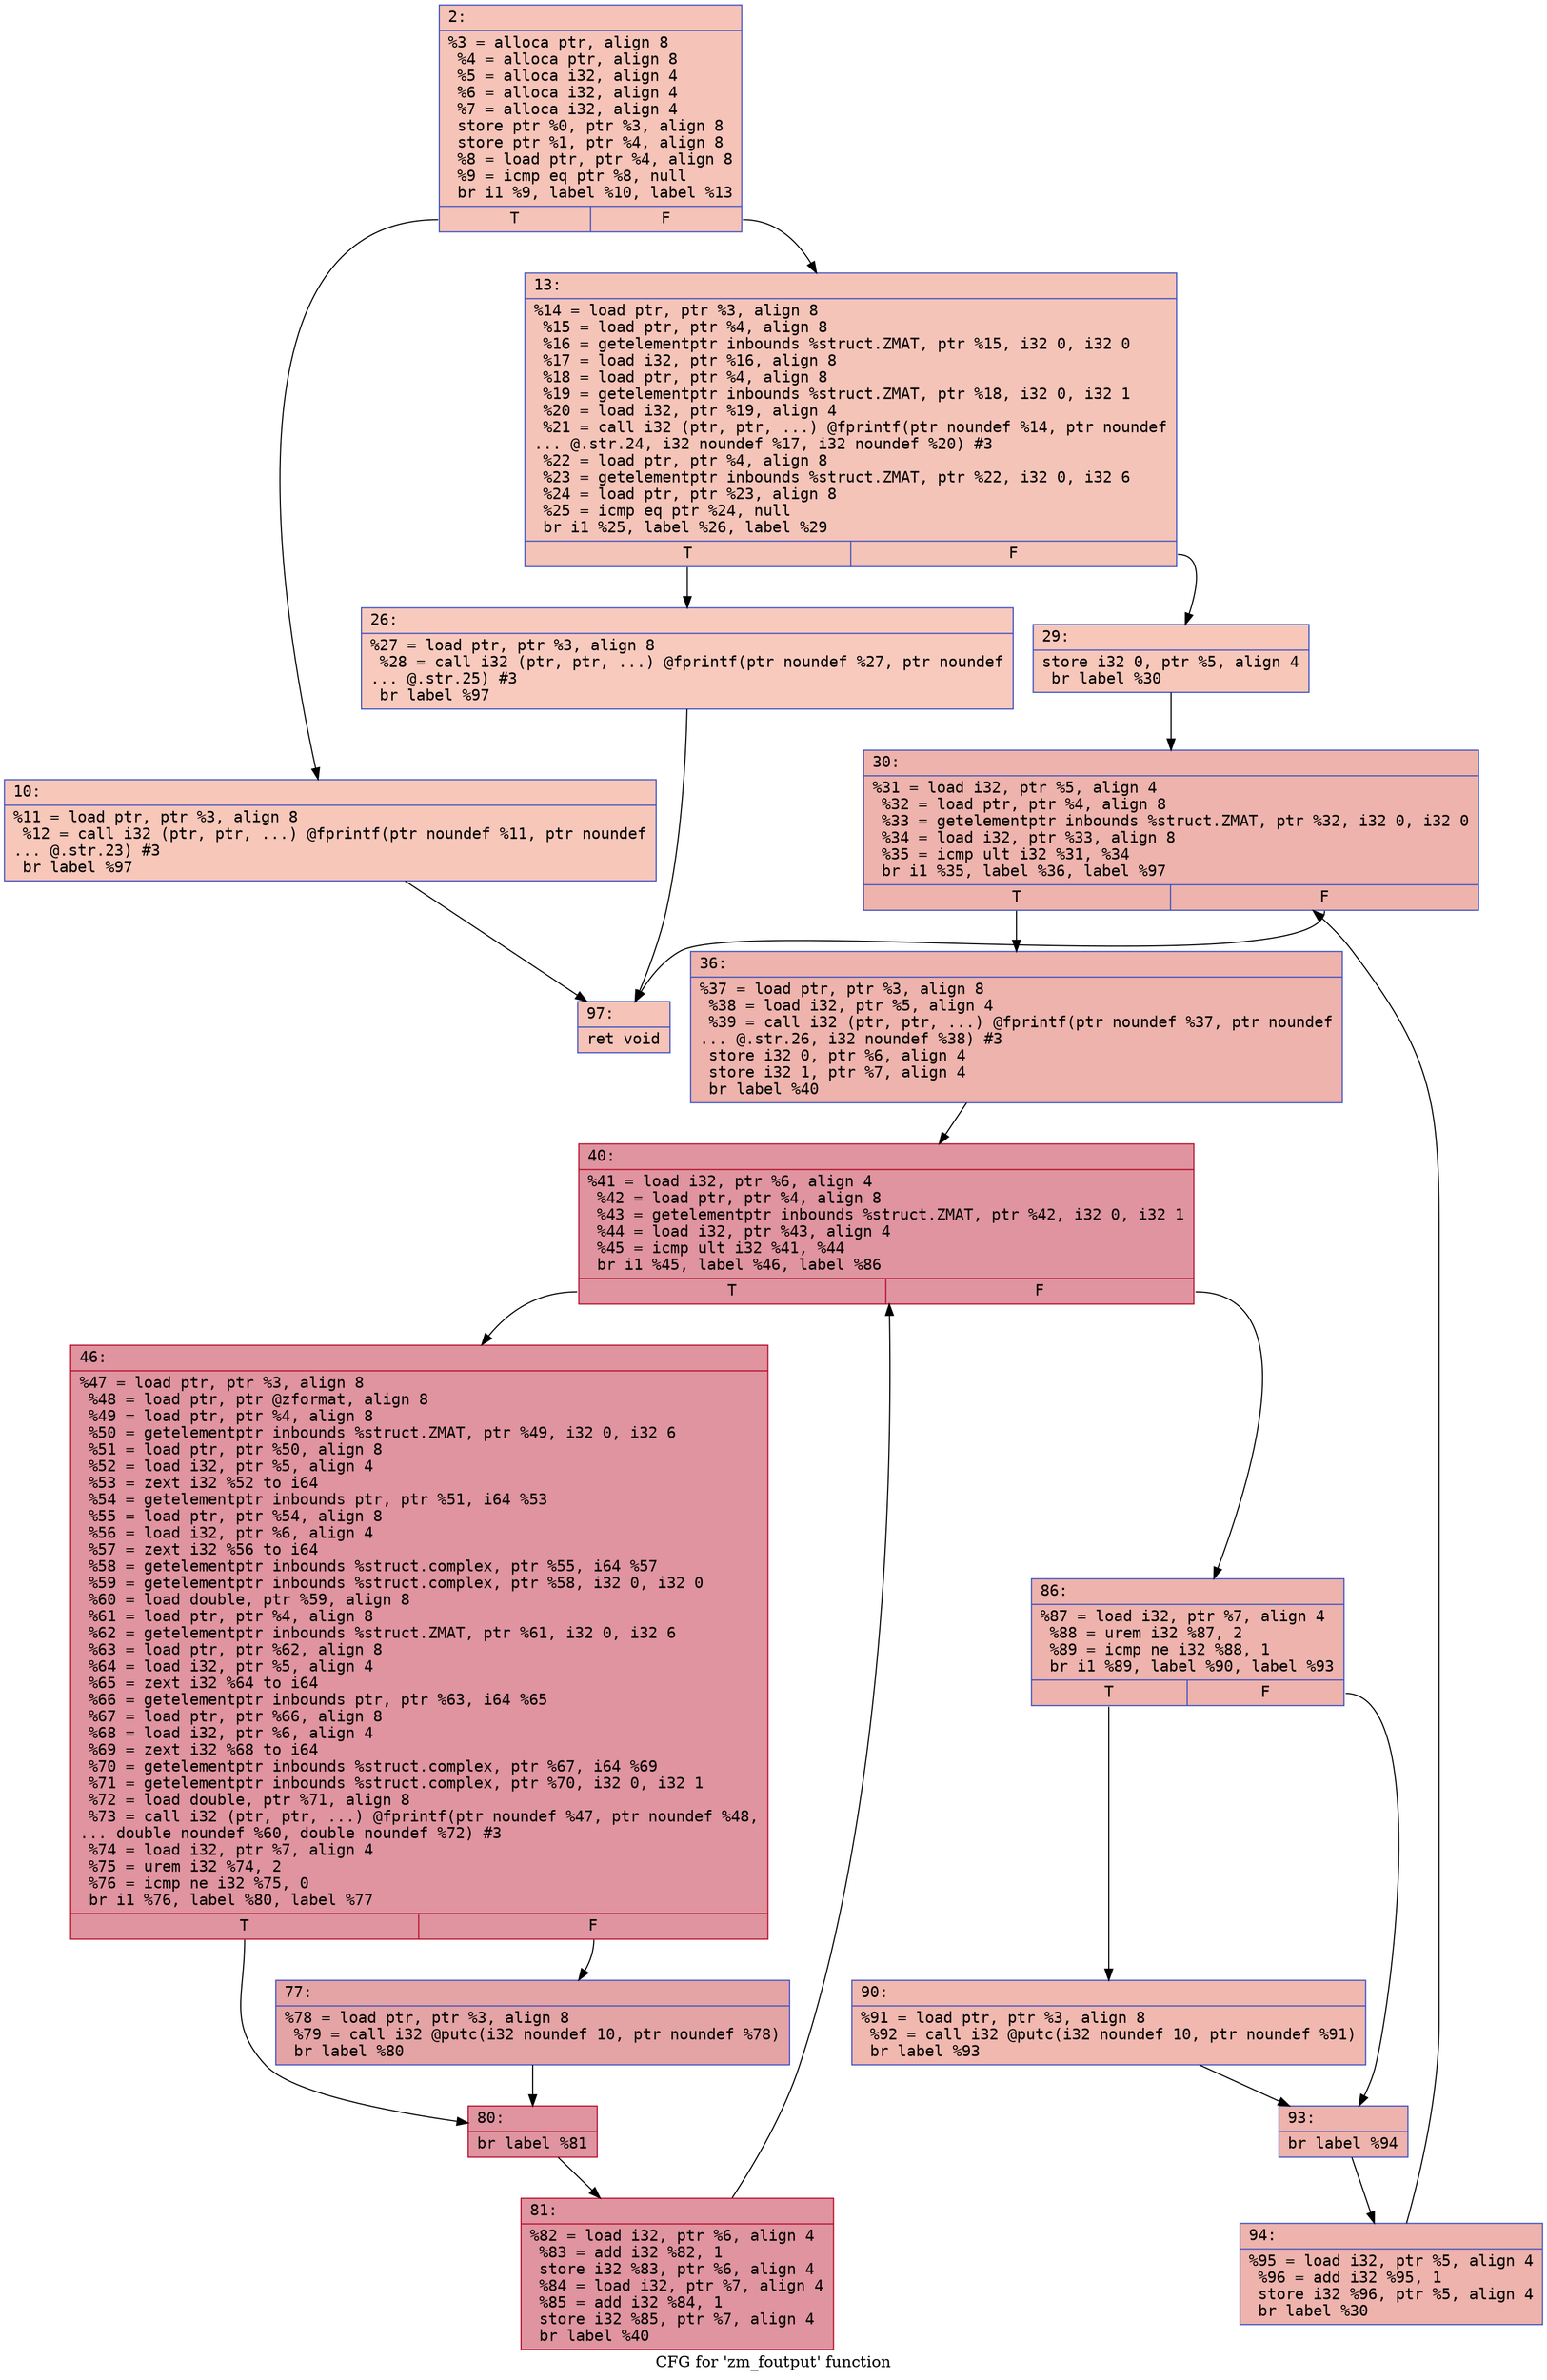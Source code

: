 digraph "CFG for 'zm_foutput' function" {
	label="CFG for 'zm_foutput' function";

	Node0x60000276d130 [shape=record,color="#3d50c3ff", style=filled, fillcolor="#e8765c70" fontname="Courier",label="{2:\l|  %3 = alloca ptr, align 8\l  %4 = alloca ptr, align 8\l  %5 = alloca i32, align 4\l  %6 = alloca i32, align 4\l  %7 = alloca i32, align 4\l  store ptr %0, ptr %3, align 8\l  store ptr %1, ptr %4, align 8\l  %8 = load ptr, ptr %4, align 8\l  %9 = icmp eq ptr %8, null\l  br i1 %9, label %10, label %13\l|{<s0>T|<s1>F}}"];
	Node0x60000276d130:s0 -> Node0x60000276d180[tooltip="2 -> 10\nProbability 37.50%" ];
	Node0x60000276d130:s1 -> Node0x60000276d1d0[tooltip="2 -> 13\nProbability 62.50%" ];
	Node0x60000276d180 [shape=record,color="#3d50c3ff", style=filled, fillcolor="#ec7f6370" fontname="Courier",label="{10:\l|  %11 = load ptr, ptr %3, align 8\l  %12 = call i32 (ptr, ptr, ...) @fprintf(ptr noundef %11, ptr noundef\l... @.str.23) #3\l  br label %97\l}"];
	Node0x60000276d180 -> Node0x60000276d630[tooltip="10 -> 97\nProbability 100.00%" ];
	Node0x60000276d1d0 [shape=record,color="#3d50c3ff", style=filled, fillcolor="#e97a5f70" fontname="Courier",label="{13:\l|  %14 = load ptr, ptr %3, align 8\l  %15 = load ptr, ptr %4, align 8\l  %16 = getelementptr inbounds %struct.ZMAT, ptr %15, i32 0, i32 0\l  %17 = load i32, ptr %16, align 8\l  %18 = load ptr, ptr %4, align 8\l  %19 = getelementptr inbounds %struct.ZMAT, ptr %18, i32 0, i32 1\l  %20 = load i32, ptr %19, align 4\l  %21 = call i32 (ptr, ptr, ...) @fprintf(ptr noundef %14, ptr noundef\l... @.str.24, i32 noundef %17, i32 noundef %20) #3\l  %22 = load ptr, ptr %4, align 8\l  %23 = getelementptr inbounds %struct.ZMAT, ptr %22, i32 0, i32 6\l  %24 = load ptr, ptr %23, align 8\l  %25 = icmp eq ptr %24, null\l  br i1 %25, label %26, label %29\l|{<s0>T|<s1>F}}"];
	Node0x60000276d1d0:s0 -> Node0x60000276d220[tooltip="13 -> 26\nProbability 37.50%" ];
	Node0x60000276d1d0:s1 -> Node0x60000276d270[tooltip="13 -> 29\nProbability 62.50%" ];
	Node0x60000276d220 [shape=record,color="#3d50c3ff", style=filled, fillcolor="#ef886b70" fontname="Courier",label="{26:\l|  %27 = load ptr, ptr %3, align 8\l  %28 = call i32 (ptr, ptr, ...) @fprintf(ptr noundef %27, ptr noundef\l... @.str.25) #3\l  br label %97\l}"];
	Node0x60000276d220 -> Node0x60000276d630[tooltip="26 -> 97\nProbability 100.00%" ];
	Node0x60000276d270 [shape=record,color="#3d50c3ff", style=filled, fillcolor="#ec7f6370" fontname="Courier",label="{29:\l|  store i32 0, ptr %5, align 4\l  br label %30\l}"];
	Node0x60000276d270 -> Node0x60000276d2c0[tooltip="29 -> 30\nProbability 100.00%" ];
	Node0x60000276d2c0 [shape=record,color="#3d50c3ff", style=filled, fillcolor="#d6524470" fontname="Courier",label="{30:\l|  %31 = load i32, ptr %5, align 4\l  %32 = load ptr, ptr %4, align 8\l  %33 = getelementptr inbounds %struct.ZMAT, ptr %32, i32 0, i32 0\l  %34 = load i32, ptr %33, align 8\l  %35 = icmp ult i32 %31, %34\l  br i1 %35, label %36, label %97\l|{<s0>T|<s1>F}}"];
	Node0x60000276d2c0:s0 -> Node0x60000276d310[tooltip="30 -> 36\nProbability 96.88%" ];
	Node0x60000276d2c0:s1 -> Node0x60000276d630[tooltip="30 -> 97\nProbability 3.12%" ];
	Node0x60000276d310 [shape=record,color="#3d50c3ff", style=filled, fillcolor="#d6524470" fontname="Courier",label="{36:\l|  %37 = load ptr, ptr %3, align 8\l  %38 = load i32, ptr %5, align 4\l  %39 = call i32 (ptr, ptr, ...) @fprintf(ptr noundef %37, ptr noundef\l... @.str.26, i32 noundef %38) #3\l  store i32 0, ptr %6, align 4\l  store i32 1, ptr %7, align 4\l  br label %40\l}"];
	Node0x60000276d310 -> Node0x60000276d360[tooltip="36 -> 40\nProbability 100.00%" ];
	Node0x60000276d360 [shape=record,color="#b70d28ff", style=filled, fillcolor="#b70d2870" fontname="Courier",label="{40:\l|  %41 = load i32, ptr %6, align 4\l  %42 = load ptr, ptr %4, align 8\l  %43 = getelementptr inbounds %struct.ZMAT, ptr %42, i32 0, i32 1\l  %44 = load i32, ptr %43, align 4\l  %45 = icmp ult i32 %41, %44\l  br i1 %45, label %46, label %86\l|{<s0>T|<s1>F}}"];
	Node0x60000276d360:s0 -> Node0x60000276d3b0[tooltip="40 -> 46\nProbability 96.88%" ];
	Node0x60000276d360:s1 -> Node0x60000276d4f0[tooltip="40 -> 86\nProbability 3.12%" ];
	Node0x60000276d3b0 [shape=record,color="#b70d28ff", style=filled, fillcolor="#b70d2870" fontname="Courier",label="{46:\l|  %47 = load ptr, ptr %3, align 8\l  %48 = load ptr, ptr @zformat, align 8\l  %49 = load ptr, ptr %4, align 8\l  %50 = getelementptr inbounds %struct.ZMAT, ptr %49, i32 0, i32 6\l  %51 = load ptr, ptr %50, align 8\l  %52 = load i32, ptr %5, align 4\l  %53 = zext i32 %52 to i64\l  %54 = getelementptr inbounds ptr, ptr %51, i64 %53\l  %55 = load ptr, ptr %54, align 8\l  %56 = load i32, ptr %6, align 4\l  %57 = zext i32 %56 to i64\l  %58 = getelementptr inbounds %struct.complex, ptr %55, i64 %57\l  %59 = getelementptr inbounds %struct.complex, ptr %58, i32 0, i32 0\l  %60 = load double, ptr %59, align 8\l  %61 = load ptr, ptr %4, align 8\l  %62 = getelementptr inbounds %struct.ZMAT, ptr %61, i32 0, i32 6\l  %63 = load ptr, ptr %62, align 8\l  %64 = load i32, ptr %5, align 4\l  %65 = zext i32 %64 to i64\l  %66 = getelementptr inbounds ptr, ptr %63, i64 %65\l  %67 = load ptr, ptr %66, align 8\l  %68 = load i32, ptr %6, align 4\l  %69 = zext i32 %68 to i64\l  %70 = getelementptr inbounds %struct.complex, ptr %67, i64 %69\l  %71 = getelementptr inbounds %struct.complex, ptr %70, i32 0, i32 1\l  %72 = load double, ptr %71, align 8\l  %73 = call i32 (ptr, ptr, ...) @fprintf(ptr noundef %47, ptr noundef %48,\l... double noundef %60, double noundef %72) #3\l  %74 = load i32, ptr %7, align 4\l  %75 = urem i32 %74, 2\l  %76 = icmp ne i32 %75, 0\l  br i1 %76, label %80, label %77\l|{<s0>T|<s1>F}}"];
	Node0x60000276d3b0:s0 -> Node0x60000276d450[tooltip="46 -> 80\nProbability 62.50%" ];
	Node0x60000276d3b0:s1 -> Node0x60000276d400[tooltip="46 -> 77\nProbability 37.50%" ];
	Node0x60000276d400 [shape=record,color="#3d50c3ff", style=filled, fillcolor="#c32e3170" fontname="Courier",label="{77:\l|  %78 = load ptr, ptr %3, align 8\l  %79 = call i32 @putc(i32 noundef 10, ptr noundef %78)\l  br label %80\l}"];
	Node0x60000276d400 -> Node0x60000276d450[tooltip="77 -> 80\nProbability 100.00%" ];
	Node0x60000276d450 [shape=record,color="#b70d28ff", style=filled, fillcolor="#b70d2870" fontname="Courier",label="{80:\l|  br label %81\l}"];
	Node0x60000276d450 -> Node0x60000276d4a0[tooltip="80 -> 81\nProbability 100.00%" ];
	Node0x60000276d4a0 [shape=record,color="#b70d28ff", style=filled, fillcolor="#b70d2870" fontname="Courier",label="{81:\l|  %82 = load i32, ptr %6, align 4\l  %83 = add i32 %82, 1\l  store i32 %83, ptr %6, align 4\l  %84 = load i32, ptr %7, align 4\l  %85 = add i32 %84, 1\l  store i32 %85, ptr %7, align 4\l  br label %40\l}"];
	Node0x60000276d4a0 -> Node0x60000276d360[tooltip="81 -> 40\nProbability 100.00%" ];
	Node0x60000276d4f0 [shape=record,color="#3d50c3ff", style=filled, fillcolor="#d6524470" fontname="Courier",label="{86:\l|  %87 = load i32, ptr %7, align 4\l  %88 = urem i32 %87, 2\l  %89 = icmp ne i32 %88, 1\l  br i1 %89, label %90, label %93\l|{<s0>T|<s1>F}}"];
	Node0x60000276d4f0:s0 -> Node0x60000276d540[tooltip="86 -> 90\nProbability 50.00%" ];
	Node0x60000276d4f0:s1 -> Node0x60000276d590[tooltip="86 -> 93\nProbability 50.00%" ];
	Node0x60000276d540 [shape=record,color="#3d50c3ff", style=filled, fillcolor="#dc5d4a70" fontname="Courier",label="{90:\l|  %91 = load ptr, ptr %3, align 8\l  %92 = call i32 @putc(i32 noundef 10, ptr noundef %91)\l  br label %93\l}"];
	Node0x60000276d540 -> Node0x60000276d590[tooltip="90 -> 93\nProbability 100.00%" ];
	Node0x60000276d590 [shape=record,color="#3d50c3ff", style=filled, fillcolor="#d6524470" fontname="Courier",label="{93:\l|  br label %94\l}"];
	Node0x60000276d590 -> Node0x60000276d5e0[tooltip="93 -> 94\nProbability 100.00%" ];
	Node0x60000276d5e0 [shape=record,color="#3d50c3ff", style=filled, fillcolor="#d6524470" fontname="Courier",label="{94:\l|  %95 = load i32, ptr %5, align 4\l  %96 = add i32 %95, 1\l  store i32 %96, ptr %5, align 4\l  br label %30\l}"];
	Node0x60000276d5e0 -> Node0x60000276d2c0[tooltip="94 -> 30\nProbability 100.00%" ];
	Node0x60000276d630 [shape=record,color="#3d50c3ff", style=filled, fillcolor="#e8765c70" fontname="Courier",label="{97:\l|  ret void\l}"];
}
